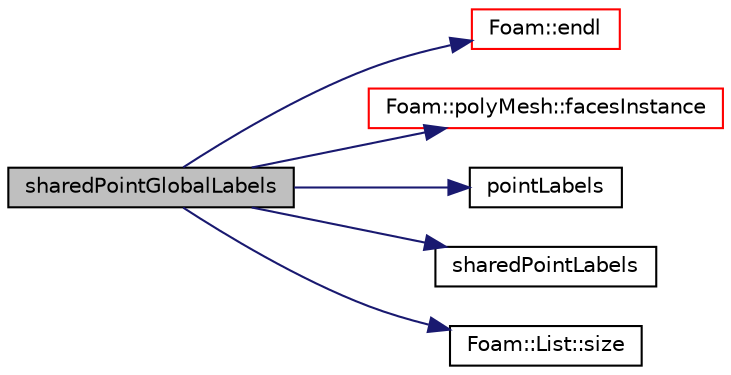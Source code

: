 digraph "sharedPointGlobalLabels"
{
  bgcolor="transparent";
  edge [fontname="Helvetica",fontsize="10",labelfontname="Helvetica",labelfontsize="10"];
  node [fontname="Helvetica",fontsize="10",shape=record];
  rankdir="LR";
  Node1 [label="sharedPointGlobalLabels",height=0.2,width=0.4,color="black", fillcolor="grey75", style="filled", fontcolor="black"];
  Node1 -> Node2 [color="midnightblue",fontsize="10",style="solid",fontname="Helvetica"];
  Node2 [label="Foam::endl",height=0.2,width=0.4,color="red",URL="$a10974.html#a2db8fe02a0d3909e9351bb4275b23ce4",tooltip="Add newline and flush stream. "];
  Node1 -> Node3 [color="midnightblue",fontsize="10",style="solid",fontname="Helvetica"];
  Node3 [label="Foam::polyMesh::facesInstance",height=0.2,width=0.4,color="red",URL="$a01955.html#a8a91e85dc9825a7ae05720d4e7b48f2a",tooltip="Return the current instance directory for faces. "];
  Node1 -> Node4 [color="midnightblue",fontsize="10",style="solid",fontname="Helvetica"];
  Node4 [label="pointLabels",height=0.2,width=0.4,color="black",URL="$a04026.html#a47c56be1ccc31484675aaec19dded580"];
  Node1 -> Node5 [color="midnightblue",fontsize="10",style="solid",fontname="Helvetica"];
  Node5 [label="sharedPointLabels",height=0.2,width=0.4,color="black",URL="$a00945.html#af40f098f2f1db79c818d0ba6b7a1fd42",tooltip="Return indices of local points that are globally shared. "];
  Node1 -> Node6 [color="midnightblue",fontsize="10",style="solid",fontname="Helvetica"];
  Node6 [label="Foam::List::size",height=0.2,width=0.4,color="black",URL="$a01391.html#a723361dc2020160f5492e8fe2d09fa44",tooltip="Return the number of elements in the UList. "];
}
